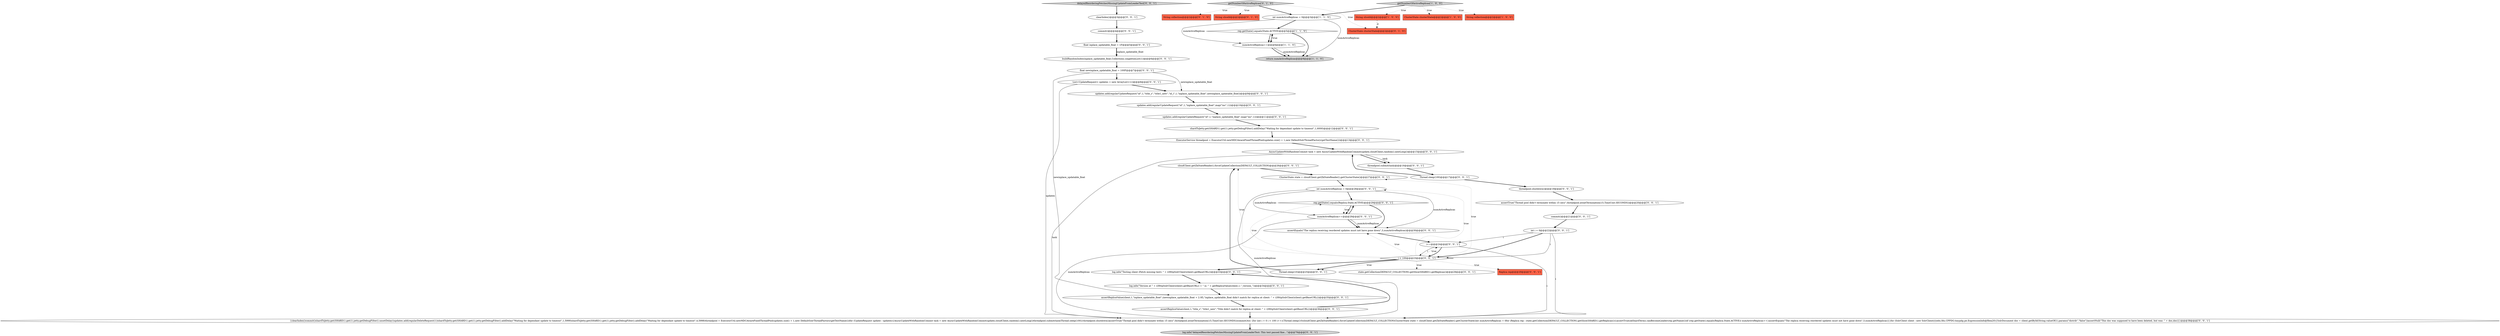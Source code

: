 digraph {
18 [style = filled, label = "cloudClient.getZkStateReader().forceUpdateCollection(DEFAULT_COLLECTION)@@@26@@@['0', '0', '1']", fillcolor = white, shape = ellipse image = "AAA0AAABBB3BBB"];
47 [style = filled, label = "assertTrue(\"Thread pool didn't terminate within 15 secs\",threadpool.awaitTermination(15,TimeUnit.SECONDS))@@@20@@@['0', '0', '1']", fillcolor = white, shape = ellipse image = "AAA0AAABBB3BBB"];
9 [style = filled, label = "String sliceId@@@2@@@['0', '1', '0']", fillcolor = tomato, shape = box image = "AAA0AAABBB2BBB"];
29 [style = filled, label = "ExecutorService threadpool = ExecutorUtil.newMDCAwareFixedThreadPool(updates.size() + 1,new DefaultSolrThreadFactory(getTestName()))@@@13@@@['0', '0', '1']", fillcolor = white, shape = ellipse image = "AAA0AAABBB3BBB"];
28 [style = filled, label = "rep.getState().equals(Replica.State.ACTIVE)@@@29@@@['0', '0', '1']", fillcolor = white, shape = diamond image = "AAA0AAABBB3BBB"];
16 [style = filled, label = "Replica rep@@@29@@@['0', '0', '1']", fillcolor = tomato, shape = box image = "AAA0AAABBB3BBB"];
39 [style = filled, label = "threadpool.submit(task)@@@16@@@['0', '0', '1']", fillcolor = white, shape = ellipse image = "AAA0AAABBB3BBB"];
10 [style = filled, label = "String collection@@@2@@@['0', '1', '0']", fillcolor = tomato, shape = box image = "AAA0AAABBB2BBB"];
38 [style = filled, label = "commit()@@@4@@@['0', '0', '1']", fillcolor = white, shape = ellipse image = "AAA0AAABBB3BBB"];
4 [style = filled, label = "rep.getState().equals(State.ACTIVE)@@@5@@@['1', '1', '0']", fillcolor = white, shape = diamond image = "AAA0AAABBB1BBB"];
13 [style = filled, label = "ClusterState state = cloudClient.getZkStateReader().getClusterState()@@@27@@@['0', '0', '1']", fillcolor = white, shape = ellipse image = "AAA0AAABBB3BBB"];
34 [style = filled, label = "delayedReorderingFetchesMissingUpdateFromLeaderTest['0', '0', '1']", fillcolor = lightgray, shape = diamond image = "AAA0AAABBB3BBB"];
25 [style = filled, label = "float inplace_updatable_float = 1F@@@5@@@['0', '0', '1']", fillcolor = white, shape = ellipse image = "AAA0AAABBB3BBB"];
15 [style = filled, label = "Thread.sleep(10)@@@25@@@['0', '0', '1']", fillcolor = white, shape = ellipse image = "AAA0AAABBB3BBB"];
33 [style = filled, label = "updates.add(regularUpdateRequest(\"id\",1,\"title_s\",\"title1_new\",\"id_i\",1,\"inplace_updatable_float\",newinplace_updatable_float))@@@9@@@['0', '0', '1']", fillcolor = white, shape = ellipse image = "AAA0AAABBB3BBB"];
31 [style = filled, label = "List<UpdateRequest> updates = new ArrayList<>()@@@8@@@['0', '0', '1']", fillcolor = white, shape = ellipse image = "AAA0AAABBB3BBB"];
45 [style = filled, label = "AsyncUpdateWithRandomCommit task = new AsyncUpdateWithRandomCommit(update,cloudClient,random().nextLong())@@@15@@@['0', '0', '1']", fillcolor = white, shape = ellipse image = "AAA0AAABBB3BBB"];
17 [style = filled, label = "buildRandomIndex(inplace_updatable_float,Collections.singletonList(1))@@@6@@@['0', '0', '1']", fillcolor = white, shape = ellipse image = "AAA0AAABBB3BBB"];
36 [style = filled, label = "updates.add(regularUpdateRequest(\"id\",1,\"inplace_updatable_float\",map(\"inc\",1)))@@@10@@@['0', '0', '1']", fillcolor = white, shape = ellipse image = "AAA0AAABBB3BBB"];
43 [style = filled, label = "clearIndex()@@@3@@@['0', '0', '1']", fillcolor = white, shape = ellipse image = "AAA0AAABBB3BBB"];
11 [style = filled, label = "ClusterState clusterState@@@2@@@['0', '1', '0']", fillcolor = tomato, shape = box image = "AAA1AAABBB2BBB"];
35 [style = filled, label = "int numActiveReplicas = 0@@@28@@@['0', '0', '1']", fillcolor = white, shape = ellipse image = "AAA0AAABBB3BBB"];
19 [style = filled, label = "float newinplace_updatable_float = 100F@@@7@@@['0', '0', '1']", fillcolor = white, shape = ellipse image = "AAA0AAABBB3BBB"];
23 [style = filled, label = "assertReplicaValue(client,1,\"title_s\",\"title1_new\",\"Title didn't match for replica at client: \" + ((HttpSolrClient)client).getBaseURL())@@@36@@@['0', '0', '1']", fillcolor = white, shape = ellipse image = "AAA0AAABBB3BBB"];
30 [style = filled, label = "i++@@@24@@@['0', '0', '1']", fillcolor = white, shape = ellipse image = "AAA0AAABBB3BBB"];
46 [style = filled, label = "{clearIndex()commit()shardToJetty.get(SHARD1).get(1).jetty.getDebugFilter().unsetDelay()updates.add(regularDeleteRequest(1))shardToJetty.get(SHARD1).get(1).jetty.getDebugFilter().addDelay(\"Waiting for dependant update to timeout\",1,5999)shardToJetty.get(SHARD1).get(1).jetty.getDebugFilter().addDelay(\"Waiting for dependant update to timeout\",4,5998)threadpool = ExecutorUtil.newMDCAwareFixedThreadPool(updates.size() + 1,new DefaultSolrThreadFactory(getTestName()))for (UpdateRequest update : updates){AsyncUpdateWithRandomCommit task = new AsyncUpdateWithRandomCommit(update,cloudClient,random().nextLong())threadpool.submit(task)Thread.sleep(100)}threadpool.shutdown()assertTrue(\"Thread pool didn't terminate within 15 secs\",threadpool.awaitTermination(15,TimeUnit.SECONDS))commit()try {for (int i = 0 i < 100 i++){Thread.sleep(10)cloudClient.getZkStateReader().forceUpdateCollection(DEFAULT_COLLECTION)ClusterState state = cloudClient.getZkStateReader().getClusterState()int numActiveReplicas = 0for (Replica rep : state.getCollection(DEFAULT_COLLECTION).getSlice(SHARD1).getReplicas()){assertTrue(zkShardTerms.canBecomeLeader(rep.getName()))if (rep.getState().equals(Replica.State.ACTIVE)) numActiveReplicas++}assertEquals(\"The replica receiving reordered updates must not have gone down\",3,numActiveReplicas)}}for (SolrClient client : new SolrClient((((edu.fdu.CPPDG.tinypdg.pe.ExpressionInfo@fbea20){SolrDocument doc = client.getById(String.valueOf(1),params(\"distrib\",\"false\"))assertNull(\"This doc was supposed to have been deleted, but was: \" + doc,doc)}}@@@38@@@['0', '0', '1']", fillcolor = white, shape = ellipse image = "AAA0AAABBB3BBB"];
1 [style = filled, label = "ClusterState clusterState@@@2@@@['1', '0', '0']", fillcolor = tomato, shape = box image = "AAA0AAABBB1BBB"];
32 [style = filled, label = "log.info(\"Version at \" + ((HttpSolrClient)client).getBaseURL() + \" is: \" + getReplicaValue(client,1,\"_version_\"))@@@34@@@['0', '0', '1']", fillcolor = white, shape = ellipse image = "AAA0AAABBB3BBB"];
44 [style = filled, label = "numActiveReplicas++@@@29@@@['0', '0', '1']", fillcolor = white, shape = ellipse image = "AAA0AAABBB3BBB"];
41 [style = filled, label = "updates.add(regularUpdateRequest(\"id\",1,\"inplace_updatable_float\",map(\"inc\",1)))@@@11@@@['0', '0', '1']", fillcolor = white, shape = ellipse image = "AAA0AAABBB3BBB"];
21 [style = filled, label = "Thread.sleep(100)@@@17@@@['0', '0', '1']", fillcolor = white, shape = ellipse image = "AAA0AAABBB3BBB"];
40 [style = filled, label = "threadpool.shutdown()@@@19@@@['0', '0', '1']", fillcolor = white, shape = ellipse image = "AAA0AAABBB3BBB"];
14 [style = filled, label = "shardToJetty.get(SHARD1).get(1).jetty.getDebugFilter().addDelay(\"Waiting for dependant update to timeout\",1,6000)@@@12@@@['0', '0', '1']", fillcolor = white, shape = ellipse image = "AAA0AAABBB3BBB"];
37 [style = filled, label = "commit()@@@21@@@['0', '0', '1']", fillcolor = white, shape = ellipse image = "AAA0AAABBB3BBB"];
8 [style = filled, label = "getNumberOfActiveReplicas['0', '1', '0']", fillcolor = lightgray, shape = diamond image = "AAA0AAABBB2BBB"];
12 [style = filled, label = "log.info(\"Testing client (Fetch missing test): \" + ((HttpSolrClient)client).getBaseURL())@@@33@@@['0', '0', '1']", fillcolor = white, shape = ellipse image = "AAA0AAABBB3BBB"];
42 [style = filled, label = "assertEquals(\"The replica receiving reordered updates must not have gone down\",3,numActiveReplicas)@@@30@@@['0', '0', '1']", fillcolor = white, shape = ellipse image = "AAA0AAABBB3BBB"];
20 [style = filled, label = "state.getCollection(DEFAULT_COLLECTION).getSlice(SHARD1).getReplicas()@@@29@@@['0', '0', '1']", fillcolor = white, shape = ellipse image = "AAA0AAABBB3BBB"];
2 [style = filled, label = "int numActiveReplicas = 0@@@3@@@['1', '1', '0']", fillcolor = white, shape = ellipse image = "AAA0AAABBB1BBB"];
7 [style = filled, label = "String sliceId@@@2@@@['1', '0', '0']", fillcolor = tomato, shape = box image = "AAA1AAABBB1BBB"];
3 [style = filled, label = "return numActiveReplicas@@@9@@@['1', '1', '0']", fillcolor = lightgray, shape = ellipse image = "AAA0AAABBB1BBB"];
0 [style = filled, label = "getNumberOfActiveReplicas['1', '0', '0']", fillcolor = lightgray, shape = diamond image = "AAA0AAABBB1BBB"];
26 [style = filled, label = "i < 100@@@23@@@['0', '0', '1']", fillcolor = white, shape = diamond image = "AAA0AAABBB3BBB"];
22 [style = filled, label = "assertReplicaValue(client,1,\"inplace_updatable_float\",(newinplace_updatable_float + 2.0f),\"inplace_updatable_float didn't match for replica at client: \" + ((HttpSolrClient)client).getBaseURL())@@@35@@@['0', '0', '1']", fillcolor = white, shape = ellipse image = "AAA0AAABBB3BBB"];
5 [style = filled, label = "String collection@@@2@@@['1', '0', '0']", fillcolor = tomato, shape = box image = "AAA0AAABBB1BBB"];
6 [style = filled, label = "numActiveReplicas++@@@6@@@['1', '1', '0']", fillcolor = white, shape = ellipse image = "AAA0AAABBB1BBB"];
27 [style = filled, label = "int i = 0@@@22@@@['0', '0', '1']", fillcolor = white, shape = ellipse image = "AAA0AAABBB3BBB"];
24 [style = filled, label = "log.info(\"delayedReorderingFetchesMissingUpdateFromLeaderTest: This test passed fine...\")@@@76@@@['0', '0', '1']", fillcolor = lightgray, shape = ellipse image = "AAA0AAABBB3BBB"];
4->6 [style = dotted, label="true"];
6->3 [style = bold, label=""];
4->3 [style = bold, label=""];
44->42 [style = bold, label=""];
32->22 [style = bold, label=""];
30->46 [style = solid, label="i"];
35->44 [style = solid, label="numActiveReplicas"];
44->42 [style = solid, label="numActiveReplicas"];
0->5 [style = dotted, label="true"];
26->42 [style = dotted, label="true"];
36->41 [style = bold, label=""];
37->27 [style = bold, label=""];
45->39 [style = solid, label="task"];
27->30 [style = solid, label="i"];
4->6 [style = bold, label=""];
19->31 [style = bold, label=""];
46->24 [style = bold, label=""];
0->2 [style = bold, label=""];
30->26 [style = bold, label=""];
30->26 [style = solid, label="i"];
7->11 [style = dashed, label="0"];
12->32 [style = bold, label=""];
23->46 [style = bold, label=""];
26->20 [style = dotted, label="true"];
47->37 [style = bold, label=""];
35->42 [style = solid, label="numActiveReplicas"];
8->10 [style = dotted, label="true"];
26->13 [style = dotted, label="true"];
2->4 [style = bold, label=""];
25->17 [style = bold, label=""];
15->18 [style = bold, label=""];
17->19 [style = bold, label=""];
22->23 [style = bold, label=""];
27->46 [style = solid, label="i"];
29->45 [style = bold, label=""];
19->22 [style = solid, label="newinplace_updatable_float"];
35->28 [style = bold, label=""];
21->45 [style = bold, label=""];
6->4 [style = bold, label=""];
39->21 [style = bold, label=""];
26->12 [style = bold, label=""];
43->38 [style = bold, label=""];
8->2 [style = bold, label=""];
26->30 [style = dotted, label="true"];
26->28 [style = dotted, label="true"];
42->30 [style = bold, label=""];
45->46 [style = solid, label="task"];
28->44 [style = dotted, label="true"];
31->33 [style = bold, label=""];
44->28 [style = bold, label=""];
33->36 [style = bold, label=""];
19->33 [style = solid, label="newinplace_updatable_float"];
40->47 [style = bold, label=""];
26->15 [style = bold, label=""];
25->17 [style = solid, label="inplace_updatable_float"];
44->46 [style = solid, label="numActiveReplicas"];
14->29 [style = bold, label=""];
18->13 [style = bold, label=""];
28->44 [style = bold, label=""];
38->25 [style = bold, label=""];
21->40 [style = bold, label=""];
2->6 [style = solid, label="numActiveReplicas"];
2->3 [style = solid, label="numActiveReplicas"];
35->46 [style = solid, label="numActiveReplicas"];
23->12 [style = bold, label=""];
8->11 [style = dotted, label="true"];
26->18 [style = dotted, label="true"];
26->35 [style = dotted, label="true"];
8->9 [style = dotted, label="true"];
28->42 [style = bold, label=""];
31->46 [style = solid, label="updates"];
26->16 [style = dotted, label="true"];
34->43 [style = bold, label=""];
26->15 [style = dotted, label="true"];
13->35 [style = bold, label=""];
27->26 [style = solid, label="i"];
6->3 [style = solid, label="numActiveReplicas"];
41->14 [style = bold, label=""];
45->39 [style = bold, label=""];
0->7 [style = dotted, label="true"];
0->1 [style = dotted, label="true"];
27->26 [style = bold, label=""];
}
